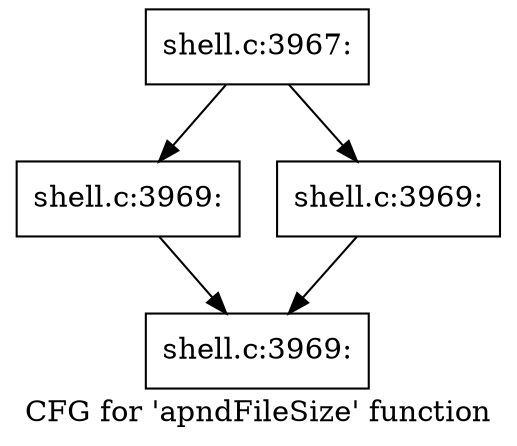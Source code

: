digraph "CFG for 'apndFileSize' function" {
	label="CFG for 'apndFileSize' function";

	Node0x560276900c30 [shape=record,label="{shell.c:3967:}"];
	Node0x560276900c30 -> Node0x5602769046d0;
	Node0x560276900c30 -> Node0x560276904720;
	Node0x5602769046d0 [shape=record,label="{shell.c:3969:}"];
	Node0x5602769046d0 -> Node0x560276904770;
	Node0x560276904720 [shape=record,label="{shell.c:3969:}"];
	Node0x560276904720 -> Node0x560276904770;
	Node0x560276904770 [shape=record,label="{shell.c:3969:}"];
}
